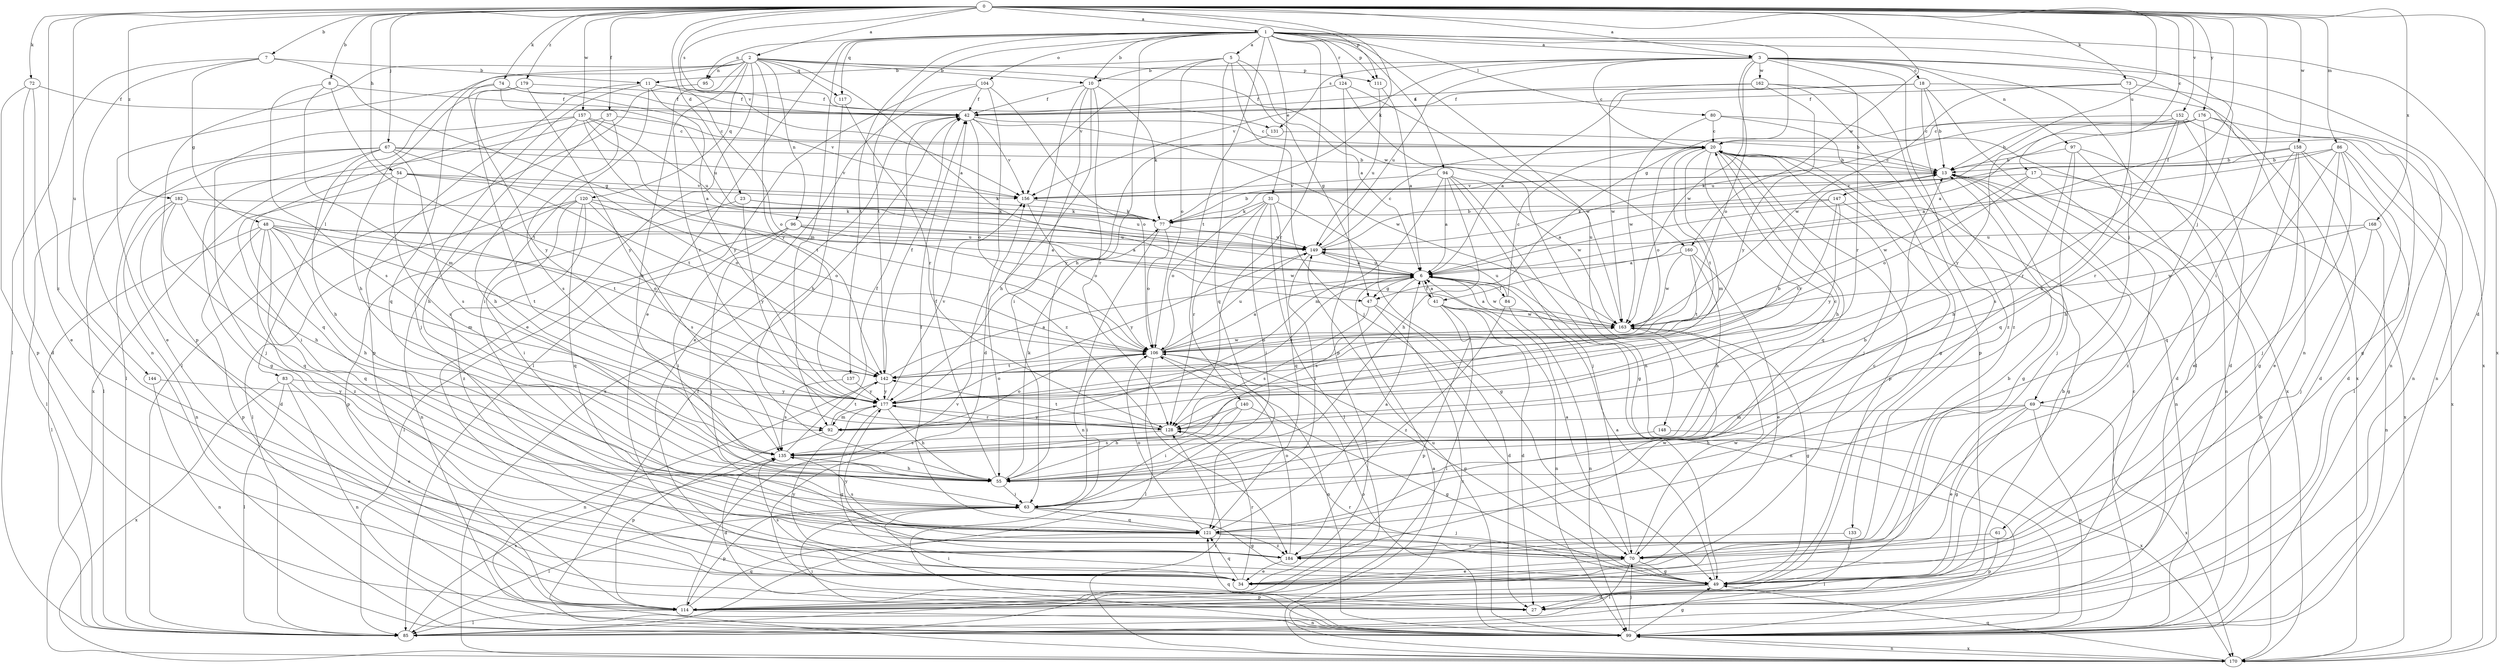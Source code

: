 strict digraph  {
0;
1;
2;
3;
5;
6;
7;
8;
10;
11;
13;
17;
18;
20;
23;
27;
31;
34;
37;
41;
42;
47;
48;
49;
54;
55;
61;
63;
67;
69;
70;
72;
73;
74;
77;
80;
83;
84;
85;
86;
92;
94;
95;
96;
97;
99;
104;
106;
111;
114;
117;
120;
121;
124;
128;
131;
133;
135;
137;
140;
142;
144;
147;
148;
149;
152;
156;
157;
158;
160;
162;
163;
168;
170;
176;
177;
179;
182;
184;
0 -> 1  [label=a];
0 -> 2  [label=a];
0 -> 3  [label=a];
0 -> 7  [label=b];
0 -> 8  [label=b];
0 -> 17  [label=c];
0 -> 23  [label=d];
0 -> 27  [label=d];
0 -> 37  [label=f];
0 -> 41  [label=f];
0 -> 54  [label=h];
0 -> 61  [label=i];
0 -> 67  [label=j];
0 -> 72  [label=k];
0 -> 73  [label=k];
0 -> 74  [label=k];
0 -> 77  [label=k];
0 -> 86  [label=m];
0 -> 111  [label=p];
0 -> 131  [label=s];
0 -> 144  [label=u];
0 -> 147  [label=u];
0 -> 152  [label=v];
0 -> 156  [label=v];
0 -> 157  [label=w];
0 -> 158  [label=w];
0 -> 160  [label=w];
0 -> 168  [label=x];
0 -> 176  [label=y];
0 -> 179  [label=z];
0 -> 182  [label=z];
0 -> 184  [label=z];
1 -> 3  [label=a];
1 -> 5  [label=a];
1 -> 10  [label=b];
1 -> 31  [label=e];
1 -> 34  [label=e];
1 -> 47  [label=g];
1 -> 55  [label=h];
1 -> 69  [label=j];
1 -> 80  [label=l];
1 -> 92  [label=m];
1 -> 94  [label=n];
1 -> 95  [label=n];
1 -> 104  [label=o];
1 -> 111  [label=p];
1 -> 117  [label=q];
1 -> 124  [label=r];
1 -> 128  [label=r];
1 -> 137  [label=t];
1 -> 140  [label=t];
1 -> 142  [label=t];
1 -> 148  [label=u];
1 -> 170  [label=x];
2 -> 6  [label=a];
2 -> 10  [label=b];
2 -> 34  [label=e];
2 -> 55  [label=h];
2 -> 83  [label=l];
2 -> 95  [label=n];
2 -> 96  [label=n];
2 -> 111  [label=p];
2 -> 114  [label=p];
2 -> 117  [label=q];
2 -> 120  [label=q];
2 -> 121  [label=q];
2 -> 128  [label=r];
2 -> 160  [label=w];
2 -> 177  [label=y];
3 -> 10  [label=b];
3 -> 18  [label=c];
3 -> 20  [label=c];
3 -> 69  [label=j];
3 -> 97  [label=n];
3 -> 99  [label=n];
3 -> 106  [label=o];
3 -> 128  [label=r];
3 -> 131  [label=s];
3 -> 133  [label=s];
3 -> 149  [label=u];
3 -> 156  [label=v];
3 -> 162  [label=w];
3 -> 163  [label=w];
3 -> 170  [label=x];
5 -> 6  [label=a];
5 -> 11  [label=b];
5 -> 47  [label=g];
5 -> 70  [label=j];
5 -> 106  [label=o];
5 -> 121  [label=q];
5 -> 156  [label=v];
6 -> 41  [label=f];
6 -> 47  [label=g];
6 -> 84  [label=l];
6 -> 99  [label=n];
6 -> 135  [label=s];
6 -> 149  [label=u];
6 -> 163  [label=w];
6 -> 177  [label=y];
7 -> 11  [label=b];
7 -> 47  [label=g];
7 -> 48  [label=g];
7 -> 85  [label=l];
7 -> 99  [label=n];
8 -> 42  [label=f];
8 -> 92  [label=m];
8 -> 135  [label=s];
8 -> 142  [label=t];
10 -> 42  [label=f];
10 -> 55  [label=h];
10 -> 63  [label=i];
10 -> 77  [label=k];
10 -> 128  [label=r];
10 -> 184  [label=z];
11 -> 42  [label=f];
11 -> 63  [label=i];
11 -> 70  [label=j];
11 -> 106  [label=o];
11 -> 114  [label=p];
11 -> 177  [label=y];
13 -> 20  [label=c];
13 -> 49  [label=g];
13 -> 99  [label=n];
13 -> 156  [label=v];
17 -> 106  [label=o];
17 -> 156  [label=v];
17 -> 163  [label=w];
17 -> 170  [label=x];
17 -> 184  [label=z];
18 -> 6  [label=a];
18 -> 13  [label=b];
18 -> 42  [label=f];
18 -> 85  [label=l];
18 -> 170  [label=x];
18 -> 184  [label=z];
20 -> 13  [label=b];
20 -> 55  [label=h];
20 -> 70  [label=j];
20 -> 92  [label=m];
20 -> 106  [label=o];
20 -> 114  [label=p];
20 -> 121  [label=q];
20 -> 128  [label=r];
20 -> 142  [label=t];
23 -> 77  [label=k];
23 -> 114  [label=p];
23 -> 149  [label=u];
23 -> 177  [label=y];
27 -> 63  [label=i];
31 -> 49  [label=g];
31 -> 63  [label=i];
31 -> 77  [label=k];
31 -> 85  [label=l];
31 -> 106  [label=o];
31 -> 121  [label=q];
31 -> 128  [label=r];
34 -> 13  [label=b];
34 -> 20  [label=c];
34 -> 121  [label=q];
34 -> 128  [label=r];
34 -> 135  [label=s];
34 -> 177  [label=y];
37 -> 20  [label=c];
37 -> 55  [label=h];
37 -> 135  [label=s];
37 -> 170  [label=x];
41 -> 6  [label=a];
41 -> 27  [label=d];
41 -> 85  [label=l];
41 -> 99  [label=n];
41 -> 114  [label=p];
41 -> 163  [label=w];
42 -> 20  [label=c];
42 -> 106  [label=o];
42 -> 156  [label=v];
42 -> 163  [label=w];
42 -> 170  [label=x];
47 -> 27  [label=d];
47 -> 135  [label=s];
47 -> 170  [label=x];
48 -> 6  [label=a];
48 -> 55  [label=h];
48 -> 85  [label=l];
48 -> 92  [label=m];
48 -> 106  [label=o];
48 -> 114  [label=p];
48 -> 121  [label=q];
48 -> 142  [label=t];
48 -> 149  [label=u];
48 -> 184  [label=z];
49 -> 6  [label=a];
49 -> 27  [label=d];
49 -> 114  [label=p];
49 -> 128  [label=r];
54 -> 63  [label=i];
54 -> 77  [label=k];
54 -> 85  [label=l];
54 -> 106  [label=o];
54 -> 135  [label=s];
54 -> 156  [label=v];
55 -> 42  [label=f];
55 -> 63  [label=i];
55 -> 77  [label=k];
61 -> 70  [label=j];
61 -> 114  [label=p];
63 -> 13  [label=b];
63 -> 49  [label=g];
63 -> 70  [label=j];
63 -> 85  [label=l];
63 -> 114  [label=p];
63 -> 121  [label=q];
67 -> 13  [label=b];
67 -> 49  [label=g];
67 -> 55  [label=h];
67 -> 70  [label=j];
67 -> 85  [label=l];
67 -> 135  [label=s];
67 -> 142  [label=t];
67 -> 156  [label=v];
69 -> 34  [label=e];
69 -> 49  [label=g];
69 -> 55  [label=h];
69 -> 92  [label=m];
69 -> 99  [label=n];
69 -> 170  [label=x];
70 -> 6  [label=a];
70 -> 34  [label=e];
70 -> 49  [label=g];
70 -> 85  [label=l];
70 -> 163  [label=w];
72 -> 27  [label=d];
72 -> 34  [label=e];
72 -> 42  [label=f];
72 -> 114  [label=p];
73 -> 42  [label=f];
73 -> 55  [label=h];
73 -> 99  [label=n];
73 -> 163  [label=w];
74 -> 34  [label=e];
74 -> 42  [label=f];
74 -> 149  [label=u];
74 -> 156  [label=v];
74 -> 177  [label=y];
77 -> 13  [label=b];
77 -> 99  [label=n];
77 -> 106  [label=o];
77 -> 149  [label=u];
80 -> 20  [label=c];
80 -> 49  [label=g];
80 -> 163  [label=w];
80 -> 170  [label=x];
83 -> 34  [label=e];
83 -> 85  [label=l];
83 -> 99  [label=n];
83 -> 170  [label=x];
83 -> 177  [label=y];
84 -> 20  [label=c];
84 -> 99  [label=n];
84 -> 149  [label=u];
84 -> 184  [label=z];
85 -> 135  [label=s];
86 -> 6  [label=a];
86 -> 13  [label=b];
86 -> 27  [label=d];
86 -> 34  [label=e];
86 -> 70  [label=j];
86 -> 121  [label=q];
86 -> 170  [label=x];
92 -> 106  [label=o];
92 -> 114  [label=p];
92 -> 142  [label=t];
94 -> 6  [label=a];
94 -> 49  [label=g];
94 -> 55  [label=h];
94 -> 70  [label=j];
94 -> 92  [label=m];
94 -> 156  [label=v];
94 -> 163  [label=w];
95 -> 85  [label=l];
96 -> 6  [label=a];
96 -> 63  [label=i];
96 -> 70  [label=j];
96 -> 85  [label=l];
96 -> 149  [label=u];
96 -> 163  [label=w];
97 -> 13  [label=b];
97 -> 27  [label=d];
97 -> 55  [label=h];
97 -> 70  [label=j];
97 -> 99  [label=n];
99 -> 20  [label=c];
99 -> 49  [label=g];
99 -> 63  [label=i];
99 -> 70  [label=j];
99 -> 106  [label=o];
99 -> 121  [label=q];
99 -> 149  [label=u];
99 -> 170  [label=x];
104 -> 27  [label=d];
104 -> 34  [label=e];
104 -> 42  [label=f];
104 -> 85  [label=l];
104 -> 106  [label=o];
106 -> 6  [label=a];
106 -> 49  [label=g];
106 -> 63  [label=i];
106 -> 85  [label=l];
106 -> 99  [label=n];
106 -> 142  [label=t];
106 -> 149  [label=u];
106 -> 163  [label=w];
111 -> 6  [label=a];
111 -> 149  [label=u];
114 -> 13  [label=b];
114 -> 85  [label=l];
114 -> 99  [label=n];
114 -> 121  [label=q];
114 -> 156  [label=v];
117 -> 55  [label=h];
117 -> 128  [label=r];
120 -> 63  [label=i];
120 -> 77  [label=k];
120 -> 85  [label=l];
120 -> 99  [label=n];
120 -> 106  [label=o];
120 -> 121  [label=q];
120 -> 135  [label=s];
120 -> 184  [label=z];
121 -> 6  [label=a];
121 -> 42  [label=f];
121 -> 70  [label=j];
121 -> 106  [label=o];
121 -> 135  [label=s];
121 -> 184  [label=z];
124 -> 42  [label=f];
124 -> 99  [label=n];
124 -> 114  [label=p];
124 -> 163  [label=w];
128 -> 135  [label=s];
128 -> 142  [label=t];
128 -> 177  [label=y];
131 -> 13  [label=b];
131 -> 177  [label=y];
133 -> 85  [label=l];
133 -> 184  [label=z];
135 -> 20  [label=c];
135 -> 27  [label=d];
135 -> 42  [label=f];
135 -> 55  [label=h];
137 -> 135  [label=s];
137 -> 177  [label=y];
140 -> 49  [label=g];
140 -> 55  [label=h];
140 -> 63  [label=i];
140 -> 128  [label=r];
142 -> 6  [label=a];
142 -> 42  [label=f];
142 -> 99  [label=n];
142 -> 177  [label=y];
144 -> 99  [label=n];
144 -> 177  [label=y];
147 -> 6  [label=a];
147 -> 49  [label=g];
147 -> 77  [label=k];
147 -> 142  [label=t];
147 -> 177  [label=y];
148 -> 135  [label=s];
148 -> 170  [label=x];
149 -> 6  [label=a];
149 -> 13  [label=b];
149 -> 20  [label=c];
149 -> 63  [label=i];
149 -> 177  [label=y];
152 -> 20  [label=c];
152 -> 27  [label=d];
152 -> 99  [label=n];
152 -> 121  [label=q];
152 -> 128  [label=r];
152 -> 177  [label=y];
156 -> 77  [label=k];
156 -> 106  [label=o];
157 -> 6  [label=a];
157 -> 20  [label=c];
157 -> 55  [label=h];
157 -> 85  [label=l];
157 -> 121  [label=q];
157 -> 142  [label=t];
157 -> 149  [label=u];
158 -> 13  [label=b];
158 -> 27  [label=d];
158 -> 34  [label=e];
158 -> 49  [label=g];
158 -> 55  [label=h];
158 -> 77  [label=k];
158 -> 85  [label=l];
160 -> 6  [label=a];
160 -> 34  [label=e];
160 -> 55  [label=h];
160 -> 142  [label=t];
160 -> 163  [label=w];
162 -> 42  [label=f];
162 -> 114  [label=p];
162 -> 163  [label=w];
162 -> 177  [label=y];
162 -> 184  [label=z];
163 -> 6  [label=a];
163 -> 49  [label=g];
163 -> 106  [label=o];
168 -> 70  [label=j];
168 -> 99  [label=n];
168 -> 149  [label=u];
168 -> 163  [label=w];
170 -> 6  [label=a];
170 -> 13  [label=b];
170 -> 42  [label=f];
170 -> 49  [label=g];
170 -> 99  [label=n];
170 -> 128  [label=r];
176 -> 6  [label=a];
176 -> 13  [label=b];
176 -> 20  [label=c];
176 -> 49  [label=g];
176 -> 99  [label=n];
176 -> 128  [label=r];
176 -> 149  [label=u];
177 -> 13  [label=b];
177 -> 49  [label=g];
177 -> 55  [label=h];
177 -> 92  [label=m];
177 -> 106  [label=o];
177 -> 128  [label=r];
177 -> 156  [label=v];
179 -> 42  [label=f];
179 -> 55  [label=h];
179 -> 128  [label=r];
179 -> 177  [label=y];
182 -> 27  [label=d];
182 -> 55  [label=h];
182 -> 77  [label=k];
182 -> 99  [label=n];
182 -> 121  [label=q];
182 -> 142  [label=t];
184 -> 34  [label=e];
184 -> 106  [label=o];
184 -> 163  [label=w];
184 -> 177  [label=y];
}
